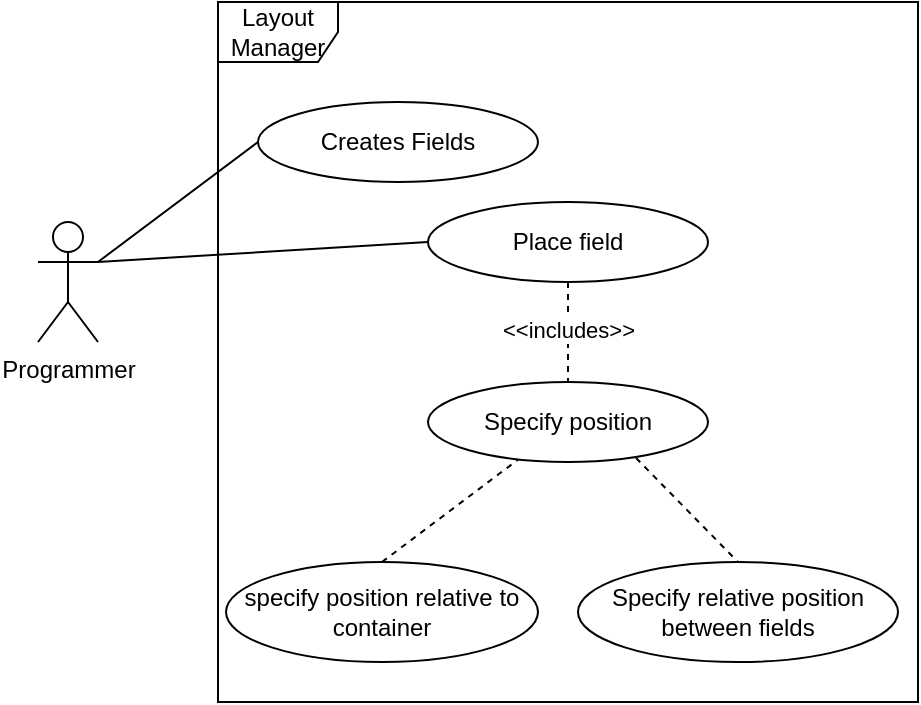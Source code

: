 <mxfile version="13.0.5"><diagram id="FPJ47J0oAZvANMI9SUjV" name="Page-1"><mxGraphModel dx="718" dy="451" grid="1" gridSize="10" guides="1" tooltips="1" connect="1" arrows="1" fold="1" page="1" pageScale="1" pageWidth="827" pageHeight="1169" math="0" shadow="0"><root><mxCell id="0"/><mxCell id="1" parent="0"/><mxCell id="hTrdpGUbBXTVyiHlUZbL-21" style="edgeStyle=none;rounded=0;orthogonalLoop=1;jettySize=auto;html=1;exitX=1;exitY=0.333;exitDx=0;exitDy=0;exitPerimeter=0;entryX=0;entryY=0.5;entryDx=0;entryDy=0;endArrow=none;endFill=0;" edge="1" parent="1" source="hTrdpGUbBXTVyiHlUZbL-17" target="hTrdpGUbBXTVyiHlUZbL-19"><mxGeometry relative="1" as="geometry"/></mxCell><mxCell id="hTrdpGUbBXTVyiHlUZbL-23" style="edgeStyle=none;rounded=0;orthogonalLoop=1;jettySize=auto;html=1;exitX=1;exitY=0.333;exitDx=0;exitDy=0;exitPerimeter=0;entryX=0;entryY=0.5;entryDx=0;entryDy=0;endArrow=none;endFill=0;" edge="1" parent="1" source="hTrdpGUbBXTVyiHlUZbL-17" target="hTrdpGUbBXTVyiHlUZbL-22"><mxGeometry relative="1" as="geometry"/></mxCell><mxCell id="hTrdpGUbBXTVyiHlUZbL-17" value="Programmer" style="shape=umlActor;verticalLabelPosition=bottom;labelBackgroundColor=#ffffff;verticalAlign=top;html=1;" vertex="1" parent="1"><mxGeometry x="180" y="150" width="30" height="60" as="geometry"/></mxCell><mxCell id="hTrdpGUbBXTVyiHlUZbL-18" value="Layout Manager" style="shape=umlFrame;whiteSpace=wrap;html=1;" vertex="1" parent="1"><mxGeometry x="270" y="40" width="350" height="350" as="geometry"/></mxCell><mxCell id="hTrdpGUbBXTVyiHlUZbL-19" value="Creates Fields" style="ellipse;whiteSpace=wrap;html=1;" vertex="1" parent="1"><mxGeometry x="290" y="90" width="140" height="40" as="geometry"/></mxCell><mxCell id="hTrdpGUbBXTVyiHlUZbL-27" style="edgeStyle=none;rounded=0;orthogonalLoop=1;jettySize=auto;html=1;exitX=0.5;exitY=1;exitDx=0;exitDy=0;entryX=0.5;entryY=0;entryDx=0;entryDy=0;endArrow=none;endFill=0;dashed=1;" edge="1" parent="1" source="hTrdpGUbBXTVyiHlUZbL-22" target="hTrdpGUbBXTVyiHlUZbL-24"><mxGeometry relative="1" as="geometry"/></mxCell><mxCell id="hTrdpGUbBXTVyiHlUZbL-28" value="&amp;lt;&amp;lt;includes&amp;gt;&amp;gt;" style="edgeLabel;html=1;align=center;verticalAlign=middle;resizable=0;points=[];" vertex="1" connectable="0" parent="hTrdpGUbBXTVyiHlUZbL-27"><mxGeometry x="-0.056" relative="1" as="geometry"><mxPoint as="offset"/></mxGeometry></mxCell><mxCell id="hTrdpGUbBXTVyiHlUZbL-22" value="Place field" style="ellipse;whiteSpace=wrap;html=1;" vertex="1" parent="1"><mxGeometry x="375" y="140" width="140" height="40" as="geometry"/></mxCell><mxCell id="hTrdpGUbBXTVyiHlUZbL-33" style="edgeStyle=none;rounded=0;orthogonalLoop=1;jettySize=auto;html=1;exitX=0.743;exitY=0.95;exitDx=0;exitDy=0;entryX=0.5;entryY=0;entryDx=0;entryDy=0;dashed=1;endArrow=none;endFill=0;exitPerimeter=0;" edge="1" parent="1" source="hTrdpGUbBXTVyiHlUZbL-24" target="hTrdpGUbBXTVyiHlUZbL-25"><mxGeometry relative="1" as="geometry"/></mxCell><mxCell id="hTrdpGUbBXTVyiHlUZbL-24" value="Specify position" style="ellipse;whiteSpace=wrap;html=1;" vertex="1" parent="1"><mxGeometry x="375" y="230" width="140" height="40" as="geometry"/></mxCell><mxCell id="hTrdpGUbBXTVyiHlUZbL-25" value="Specify relative position between fields" style="ellipse;whiteSpace=wrap;html=1;" vertex="1" parent="1"><mxGeometry x="450" y="320" width="160" height="50" as="geometry"/></mxCell><mxCell id="hTrdpGUbBXTVyiHlUZbL-32" style="edgeStyle=none;rounded=0;orthogonalLoop=1;jettySize=auto;html=1;exitX=0.5;exitY=0;exitDx=0;exitDy=0;dashed=1;endArrow=none;endFill=0;" edge="1" parent="1" source="hTrdpGUbBXTVyiHlUZbL-26" target="hTrdpGUbBXTVyiHlUZbL-24"><mxGeometry relative="1" as="geometry"/></mxCell><mxCell id="hTrdpGUbBXTVyiHlUZbL-26" value="specify position relative to container" style="ellipse;whiteSpace=wrap;html=1;" vertex="1" parent="1"><mxGeometry x="274" y="320" width="156" height="50" as="geometry"/></mxCell><mxCell id="hTrdpGUbBXTVyiHlUZbL-31" style="edgeStyle=none;rounded=0;orthogonalLoop=1;jettySize=auto;html=1;exitX=0.5;exitY=0;exitDx=0;exitDy=0;dashed=1;endArrow=none;endFill=0;" edge="1" parent="1" source="hTrdpGUbBXTVyiHlUZbL-26" target="hTrdpGUbBXTVyiHlUZbL-26"><mxGeometry relative="1" as="geometry"/></mxCell><mxCell id="hTrdpGUbBXTVyiHlUZbL-1" parent="0"/></root></mxGraphModel></diagram></mxfile>